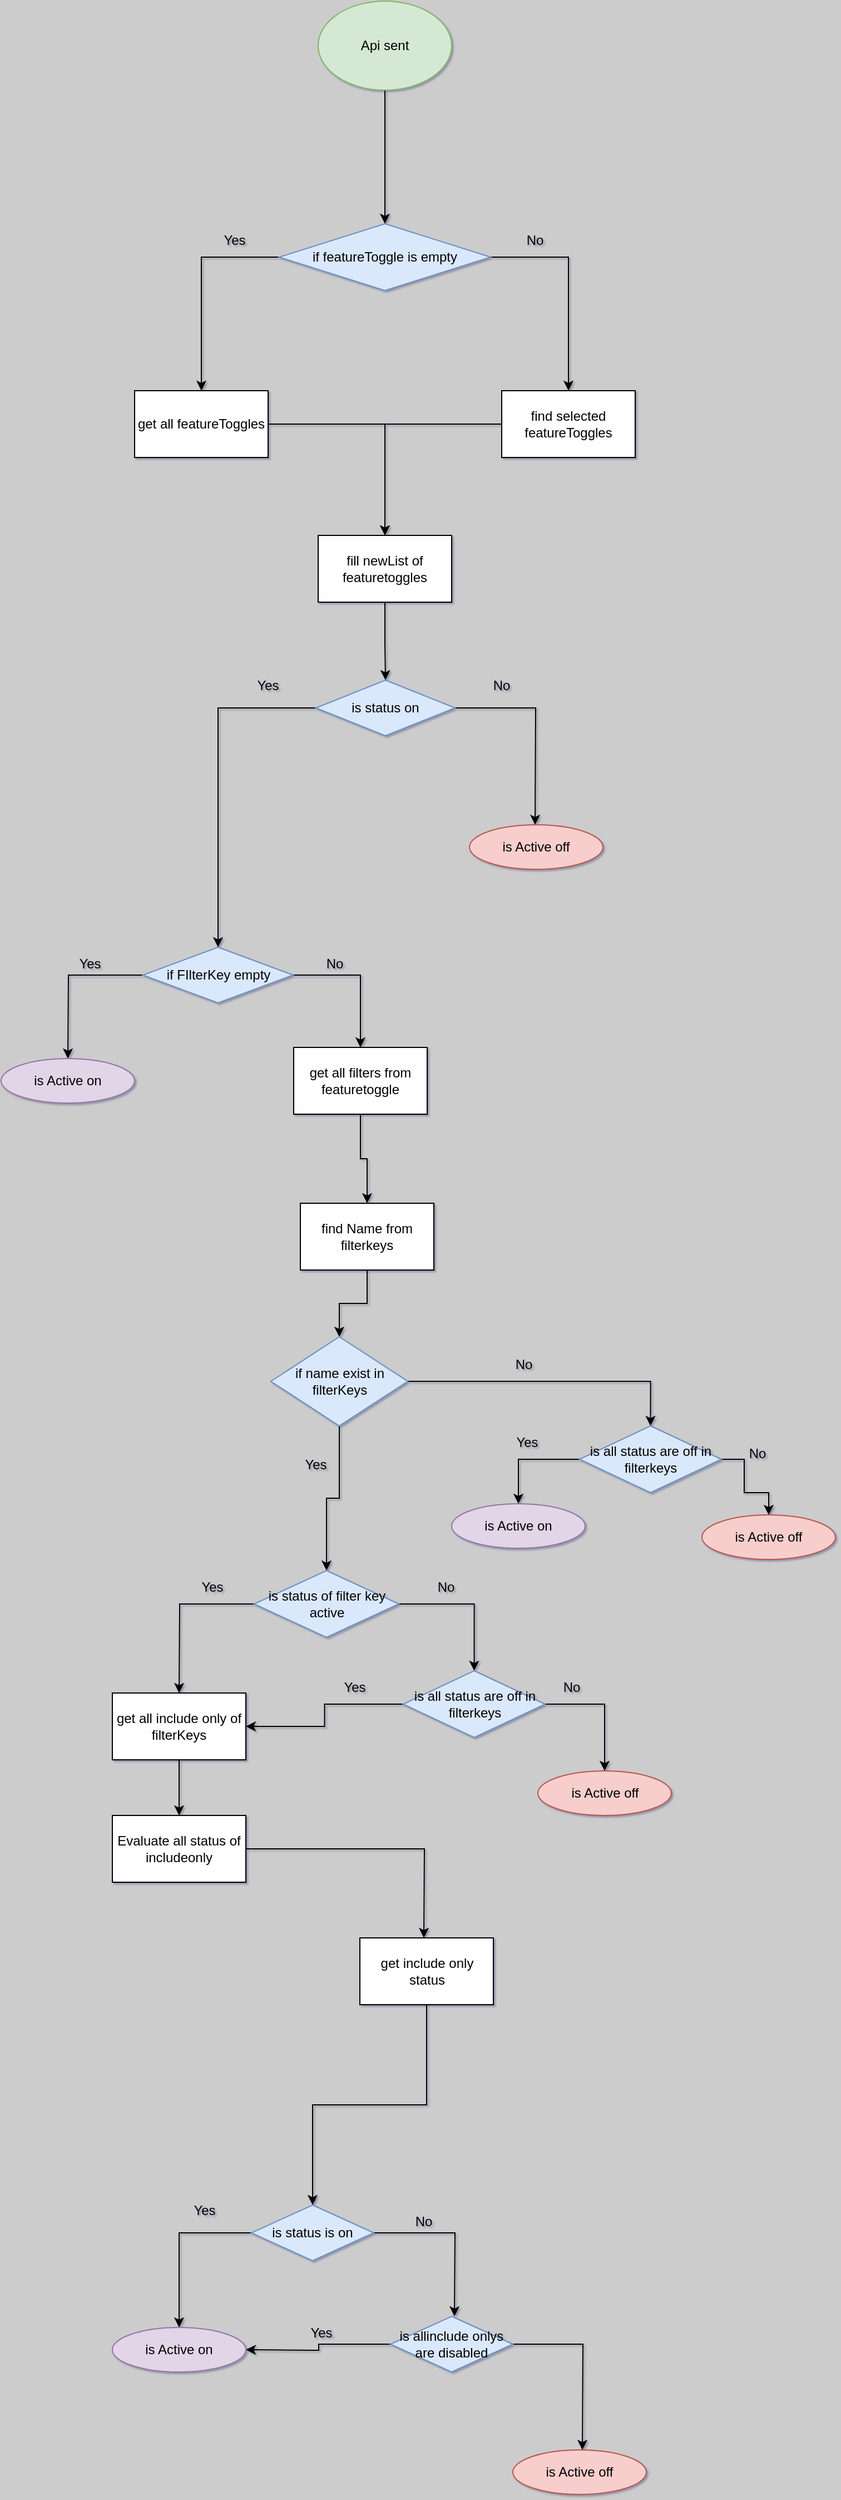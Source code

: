 <mxfile version="20.2.0" type="github">
  <diagram id="j-XDHTBuD2rSp_lL3WaC" name="Page-1">
    <mxGraphModel dx="1422" dy="798" grid="1" gridSize="10" guides="1" tooltips="1" connect="1" arrows="1" fold="1" page="1" pageScale="1" pageWidth="850" pageHeight="1100" background="#CCCCCC" math="0" shadow="1">
      <root>
        <mxCell id="0" />
        <mxCell id="1" parent="0" />
        <mxCell id="kHy15FCeTy088UBHcW_4-3" style="edgeStyle=orthogonalEdgeStyle;rounded=0;orthogonalLoop=1;jettySize=auto;html=1;entryX=0.5;entryY=0;entryDx=0;entryDy=0;" parent="1" source="kHy15FCeTy088UBHcW_4-1" target="kHy15FCeTy088UBHcW_4-2" edge="1">
          <mxGeometry relative="1" as="geometry" />
        </mxCell>
        <mxCell id="kHy15FCeTy088UBHcW_4-1" value="Api sent" style="ellipse;whiteSpace=wrap;html=1;fillColor=#d5e8d4;strokeColor=#82b366;" parent="1" vertex="1">
          <mxGeometry x="365" y="20" width="120" height="80" as="geometry" />
        </mxCell>
        <mxCell id="kHy15FCeTy088UBHcW_4-5" style="edgeStyle=orthogonalEdgeStyle;rounded=0;orthogonalLoop=1;jettySize=auto;html=1;" parent="1" source="kHy15FCeTy088UBHcW_4-2" target="kHy15FCeTy088UBHcW_4-4" edge="1">
          <mxGeometry relative="1" as="geometry" />
        </mxCell>
        <mxCell id="kHy15FCeTy088UBHcW_4-7" style="edgeStyle=orthogonalEdgeStyle;rounded=0;orthogonalLoop=1;jettySize=auto;html=1;" parent="1" source="kHy15FCeTy088UBHcW_4-2" target="kHy15FCeTy088UBHcW_4-6" edge="1">
          <mxGeometry relative="1" as="geometry" />
        </mxCell>
        <mxCell id="kHy15FCeTy088UBHcW_4-2" value="if featureToggle is empty" style="rhombus;whiteSpace=wrap;html=1;fillColor=#dae8fc;strokeColor=#6c8ebf;" parent="1" vertex="1">
          <mxGeometry x="330" y="220" width="190" height="60" as="geometry" />
        </mxCell>
        <mxCell id="kHy15FCeTy088UBHcW_4-12" style="edgeStyle=orthogonalEdgeStyle;rounded=0;orthogonalLoop=1;jettySize=auto;html=1;" parent="1" source="kHy15FCeTy088UBHcW_4-4" target="kHy15FCeTy088UBHcW_4-10" edge="1">
          <mxGeometry relative="1" as="geometry" />
        </mxCell>
        <mxCell id="kHy15FCeTy088UBHcW_4-4" value="get all featureToggles" style="rounded=0;whiteSpace=wrap;html=1;" parent="1" vertex="1">
          <mxGeometry x="200" y="370" width="120" height="60" as="geometry" />
        </mxCell>
        <mxCell id="kHy15FCeTy088UBHcW_4-13" style="edgeStyle=orthogonalEdgeStyle;rounded=0;orthogonalLoop=1;jettySize=auto;html=1;" parent="1" source="kHy15FCeTy088UBHcW_4-6" target="kHy15FCeTy088UBHcW_4-10" edge="1">
          <mxGeometry relative="1" as="geometry" />
        </mxCell>
        <mxCell id="kHy15FCeTy088UBHcW_4-6" value="find selected featureToggles" style="rounded=0;whiteSpace=wrap;html=1;" parent="1" vertex="1">
          <mxGeometry x="530" y="370" width="120" height="60" as="geometry" />
        </mxCell>
        <mxCell id="kHy15FCeTy088UBHcW_4-8" value="Yes" style="text;html=1;strokeColor=none;fillColor=none;align=center;verticalAlign=middle;whiteSpace=wrap;rounded=0;" parent="1" vertex="1">
          <mxGeometry x="260" y="220" width="60" height="30" as="geometry" />
        </mxCell>
        <mxCell id="kHy15FCeTy088UBHcW_4-9" value="No" style="text;html=1;strokeColor=none;fillColor=none;align=center;verticalAlign=middle;whiteSpace=wrap;rounded=0;" parent="1" vertex="1">
          <mxGeometry x="530" y="220" width="60" height="30" as="geometry" />
        </mxCell>
        <mxCell id="kHy15FCeTy088UBHcW_4-15" style="edgeStyle=orthogonalEdgeStyle;rounded=0;orthogonalLoop=1;jettySize=auto;html=1;entryX=0.5;entryY=0;entryDx=0;entryDy=0;" parent="1" source="kHy15FCeTy088UBHcW_4-10" target="kHy15FCeTy088UBHcW_4-14" edge="1">
          <mxGeometry relative="1" as="geometry" />
        </mxCell>
        <mxCell id="kHy15FCeTy088UBHcW_4-10" value="fill newList of featuretoggles" style="rounded=0;whiteSpace=wrap;html=1;" parent="1" vertex="1">
          <mxGeometry x="365" y="500" width="120" height="60" as="geometry" />
        </mxCell>
        <mxCell id="kHy15FCeTy088UBHcW_4-17" style="edgeStyle=orthogonalEdgeStyle;rounded=0;orthogonalLoop=1;jettySize=auto;html=1;entryX=0.5;entryY=0;entryDx=0;entryDy=0;" parent="1" source="kHy15FCeTy088UBHcW_4-14" target="kHy15FCeTy088UBHcW_4-23" edge="1">
          <mxGeometry relative="1" as="geometry">
            <mxPoint x="275" y="750" as="targetPoint" />
          </mxGeometry>
        </mxCell>
        <mxCell id="kHy15FCeTy088UBHcW_4-19" style="edgeStyle=orthogonalEdgeStyle;rounded=0;orthogonalLoop=1;jettySize=auto;html=1;entryX=0.5;entryY=0;entryDx=0;entryDy=0;" parent="1" source="kHy15FCeTy088UBHcW_4-14" edge="1">
          <mxGeometry relative="1" as="geometry">
            <mxPoint x="560" y="760" as="targetPoint" />
          </mxGeometry>
        </mxCell>
        <mxCell id="kHy15FCeTy088UBHcW_4-14" value="is status on" style="rhombus;whiteSpace=wrap;html=1;fillColor=#dae8fc;strokeColor=#6c8ebf;" parent="1" vertex="1">
          <mxGeometry x="363" y="630" width="125" height="50" as="geometry" />
        </mxCell>
        <mxCell id="kHy15FCeTy088UBHcW_4-20" value="No" style="text;html=1;strokeColor=none;fillColor=none;align=center;verticalAlign=middle;whiteSpace=wrap;rounded=0;" parent="1" vertex="1">
          <mxGeometry x="500" y="620" width="60" height="30" as="geometry" />
        </mxCell>
        <mxCell id="kHy15FCeTy088UBHcW_4-22" value="Yes" style="text;html=1;strokeColor=none;fillColor=none;align=center;verticalAlign=middle;whiteSpace=wrap;rounded=0;" parent="1" vertex="1">
          <mxGeometry x="290" y="620" width="60" height="30" as="geometry" />
        </mxCell>
        <mxCell id="kHy15FCeTy088UBHcW_4-26" style="edgeStyle=orthogonalEdgeStyle;rounded=0;orthogonalLoop=1;jettySize=auto;html=1;entryX=0.5;entryY=0;entryDx=0;entryDy=0;" parent="1" source="kHy15FCeTy088UBHcW_4-23" edge="1">
          <mxGeometry relative="1" as="geometry">
            <mxPoint x="140" y="970" as="targetPoint" />
          </mxGeometry>
        </mxCell>
        <mxCell id="kHy15FCeTy088UBHcW_4-29" style="edgeStyle=orthogonalEdgeStyle;rounded=0;orthogonalLoop=1;jettySize=auto;html=1;" parent="1" source="kHy15FCeTy088UBHcW_4-23" target="kHy15FCeTy088UBHcW_4-28" edge="1">
          <mxGeometry relative="1" as="geometry" />
        </mxCell>
        <mxCell id="kHy15FCeTy088UBHcW_4-23" value="if FIlterKey empty" style="rhombus;whiteSpace=wrap;html=1;fillColor=#dae8fc;strokeColor=#6c8ebf;" parent="1" vertex="1">
          <mxGeometry x="207.5" y="870" width="135" height="50" as="geometry" />
        </mxCell>
        <mxCell id="kHy15FCeTy088UBHcW_4-27" value="Yes" style="text;html=1;strokeColor=none;fillColor=none;align=center;verticalAlign=middle;whiteSpace=wrap;rounded=0;" parent="1" vertex="1">
          <mxGeometry x="130" y="870" width="60" height="30" as="geometry" />
        </mxCell>
        <mxCell id="kHy15FCeTy088UBHcW_4-81" style="edgeStyle=orthogonalEdgeStyle;rounded=0;orthogonalLoop=1;jettySize=auto;html=1;" parent="1" source="kHy15FCeTy088UBHcW_4-28" target="kHy15FCeTy088UBHcW_4-33" edge="1">
          <mxGeometry relative="1" as="geometry" />
        </mxCell>
        <mxCell id="kHy15FCeTy088UBHcW_4-28" value="get all filters from featuretoggle" style="rounded=0;whiteSpace=wrap;html=1;" parent="1" vertex="1">
          <mxGeometry x="343" y="960" width="120" height="60" as="geometry" />
        </mxCell>
        <mxCell id="kHy15FCeTy088UBHcW_4-31" value="No" style="text;html=1;strokeColor=none;fillColor=none;align=center;verticalAlign=middle;whiteSpace=wrap;rounded=0;" parent="1" vertex="1">
          <mxGeometry x="350" y="870" width="60" height="30" as="geometry" />
        </mxCell>
        <mxCell id="kHy15FCeTy088UBHcW_4-82" style="edgeStyle=orthogonalEdgeStyle;rounded=0;orthogonalLoop=1;jettySize=auto;html=1;entryX=0.5;entryY=0;entryDx=0;entryDy=0;" parent="1" source="kHy15FCeTy088UBHcW_4-33" target="kHy15FCeTy088UBHcW_4-35" edge="1">
          <mxGeometry relative="1" as="geometry">
            <mxPoint x="410" y="1330" as="targetPoint" />
          </mxGeometry>
        </mxCell>
        <mxCell id="kHy15FCeTy088UBHcW_4-33" value="find Name from filterkeys" style="rounded=0;whiteSpace=wrap;html=1;" parent="1" vertex="1">
          <mxGeometry x="349" y="1100" width="120" height="60" as="geometry" />
        </mxCell>
        <mxCell id="kHy15FCeTy088UBHcW_4-46" style="edgeStyle=orthogonalEdgeStyle;rounded=0;orthogonalLoop=1;jettySize=auto;html=1;entryX=0.5;entryY=0;entryDx=0;entryDy=0;" parent="1" source="kHy15FCeTy088UBHcW_4-35" target="kHy15FCeTy088UBHcW_4-45" edge="1">
          <mxGeometry relative="1" as="geometry" />
        </mxCell>
        <mxCell id="kHy15FCeTy088UBHcW_4-55" style="edgeStyle=orthogonalEdgeStyle;rounded=0;orthogonalLoop=1;jettySize=auto;html=1;entryX=0.5;entryY=0;entryDx=0;entryDy=0;" parent="1" source="kHy15FCeTy088UBHcW_4-35" edge="1" target="wpWeY2cVb0XNtCqaMB6h-1">
          <mxGeometry relative="1" as="geometry">
            <mxPoint x="630" y="1420" as="targetPoint" />
          </mxGeometry>
        </mxCell>
        <mxCell id="kHy15FCeTy088UBHcW_4-35" value="if name exist in filterKeys" style="rhombus;whiteSpace=wrap;html=1;fillColor=#dae8fc;strokeColor=#6c8ebf;" parent="1" vertex="1">
          <mxGeometry x="322.5" y="1220" width="123" height="80" as="geometry" />
        </mxCell>
        <mxCell id="kHy15FCeTy088UBHcW_4-44" value="Yes" style="text;html=1;strokeColor=none;fillColor=none;align=center;verticalAlign=middle;whiteSpace=wrap;rounded=0;" parent="1" vertex="1">
          <mxGeometry x="332.5" y="1320" width="60" height="30" as="geometry" />
        </mxCell>
        <mxCell id="kHy15FCeTy088UBHcW_4-49" style="edgeStyle=orthogonalEdgeStyle;rounded=0;orthogonalLoop=1;jettySize=auto;html=1;entryX=0.5;entryY=0;entryDx=0;entryDy=0;" parent="1" source="kHy15FCeTy088UBHcW_4-45" target="kHy15FCeTy088UBHcW_4-84" edge="1">
          <mxGeometry relative="1" as="geometry">
            <mxPoint x="500" y="1530" as="targetPoint" />
          </mxGeometry>
        </mxCell>
        <mxCell id="kHy15FCeTy088UBHcW_4-50" style="edgeStyle=orthogonalEdgeStyle;rounded=0;orthogonalLoop=1;jettySize=auto;html=1;" parent="1" source="kHy15FCeTy088UBHcW_4-45" edge="1">
          <mxGeometry relative="1" as="geometry">
            <mxPoint x="240" y="1540" as="targetPoint" />
          </mxGeometry>
        </mxCell>
        <mxCell id="kHy15FCeTy088UBHcW_4-45" value="is status of filter key active" style="rhombus;whiteSpace=wrap;html=1;fillColor=#dae8fc;strokeColor=#6c8ebf;" parent="1" vertex="1">
          <mxGeometry x="307.5" y="1430" width="130" height="60" as="geometry" />
        </mxCell>
        <mxCell id="kHy15FCeTy088UBHcW_4-51" value="Yes" style="text;html=1;strokeColor=none;fillColor=none;align=center;verticalAlign=middle;whiteSpace=wrap;rounded=0;" parent="1" vertex="1">
          <mxGeometry x="240" y="1430" width="60" height="30" as="geometry" />
        </mxCell>
        <mxCell id="kHy15FCeTy088UBHcW_4-53" value="No" style="text;html=1;strokeColor=none;fillColor=none;align=center;verticalAlign=middle;whiteSpace=wrap;rounded=0;" parent="1" vertex="1">
          <mxGeometry x="450" y="1430" width="60" height="30" as="geometry" />
        </mxCell>
        <mxCell id="kHy15FCeTy088UBHcW_4-56" value="No" style="text;html=1;strokeColor=none;fillColor=none;align=center;verticalAlign=middle;whiteSpace=wrap;rounded=0;" parent="1" vertex="1">
          <mxGeometry x="520" y="1230" width="60" height="30" as="geometry" />
        </mxCell>
        <mxCell id="kHy15FCeTy088UBHcW_4-59" style="edgeStyle=orthogonalEdgeStyle;rounded=0;orthogonalLoop=1;jettySize=auto;html=1;entryX=0.5;entryY=0;entryDx=0;entryDy=0;" parent="1" source="kHy15FCeTy088UBHcW_4-57" target="kHy15FCeTy088UBHcW_4-58" edge="1">
          <mxGeometry relative="1" as="geometry" />
        </mxCell>
        <mxCell id="kHy15FCeTy088UBHcW_4-57" value="get all include only of filterKeys" style="rounded=0;whiteSpace=wrap;html=1;" parent="1" vertex="1">
          <mxGeometry x="180" y="1540" width="120" height="60" as="geometry" />
        </mxCell>
        <mxCell id="kHy15FCeTy088UBHcW_4-61" style="edgeStyle=orthogonalEdgeStyle;rounded=0;orthogonalLoop=1;jettySize=auto;html=1;" parent="1" source="kHy15FCeTy088UBHcW_4-58" edge="1">
          <mxGeometry relative="1" as="geometry">
            <mxPoint x="460" y="1760" as="targetPoint" />
          </mxGeometry>
        </mxCell>
        <mxCell id="kHy15FCeTy088UBHcW_4-58" value="Evaluate all status of includeonly" style="rounded=0;whiteSpace=wrap;html=1;" parent="1" vertex="1">
          <mxGeometry x="180" y="1650" width="120" height="60" as="geometry" />
        </mxCell>
        <mxCell id="kHy15FCeTy088UBHcW_4-69" style="edgeStyle=orthogonalEdgeStyle;rounded=0;orthogonalLoop=1;jettySize=auto;html=1;" parent="1" source="kHy15FCeTy088UBHcW_4-66" target="kHy15FCeTy088UBHcW_4-68" edge="1">
          <mxGeometry relative="1" as="geometry" />
        </mxCell>
        <mxCell id="kHy15FCeTy088UBHcW_4-66" value="get include only status" style="rounded=0;whiteSpace=wrap;html=1;" parent="1" vertex="1">
          <mxGeometry x="402.5" y="1760" width="120" height="60" as="geometry" />
        </mxCell>
        <mxCell id="kHy15FCeTy088UBHcW_4-71" style="edgeStyle=orthogonalEdgeStyle;rounded=0;orthogonalLoop=1;jettySize=auto;html=1;" parent="1" source="kHy15FCeTy088UBHcW_4-68" target="kHy15FCeTy088UBHcW_4-97" edge="1">
          <mxGeometry relative="1" as="geometry">
            <mxPoint x="240" y="2100" as="targetPoint" />
          </mxGeometry>
        </mxCell>
        <mxCell id="kHy15FCeTy088UBHcW_4-75" style="edgeStyle=orthogonalEdgeStyle;rounded=0;orthogonalLoop=1;jettySize=auto;html=1;" parent="1" source="kHy15FCeTy088UBHcW_4-68" edge="1">
          <mxGeometry relative="1" as="geometry">
            <mxPoint x="487.5" y="2100" as="targetPoint" />
          </mxGeometry>
        </mxCell>
        <mxCell id="kHy15FCeTy088UBHcW_4-68" value="is status is on" style="rhombus;whiteSpace=wrap;html=1;fillColor=#dae8fc;strokeColor=#6c8ebf;" parent="1" vertex="1">
          <mxGeometry x="305" y="2000" width="110" height="50" as="geometry" />
        </mxCell>
        <mxCell id="kHy15FCeTy088UBHcW_4-72" value="Yes" style="text;html=1;strokeColor=none;fillColor=none;align=center;verticalAlign=middle;whiteSpace=wrap;rounded=0;" parent="1" vertex="1">
          <mxGeometry x="233" y="1990" width="60" height="30" as="geometry" />
        </mxCell>
        <mxCell id="kHy15FCeTy088UBHcW_4-76" value="No" style="text;html=1;strokeColor=none;fillColor=none;align=center;verticalAlign=middle;whiteSpace=wrap;rounded=0;" parent="1" vertex="1">
          <mxGeometry x="430" y="2000" width="60" height="30" as="geometry" />
        </mxCell>
        <mxCell id="kHy15FCeTy088UBHcW_4-85" style="edgeStyle=orthogonalEdgeStyle;rounded=0;orthogonalLoop=1;jettySize=auto;html=1;" parent="1" source="kHy15FCeTy088UBHcW_4-84" target="kHy15FCeTy088UBHcW_4-57" edge="1">
          <mxGeometry relative="1" as="geometry" />
        </mxCell>
        <mxCell id="kHy15FCeTy088UBHcW_4-100" style="edgeStyle=orthogonalEdgeStyle;rounded=0;orthogonalLoop=1;jettySize=auto;html=1;entryX=0.5;entryY=0;entryDx=0;entryDy=0;" parent="1" source="kHy15FCeTy088UBHcW_4-84" target="kHy15FCeTy088UBHcW_4-99" edge="1">
          <mxGeometry relative="1" as="geometry">
            <mxPoint x="622.5" y="1600" as="targetPoint" />
            <Array as="points">
              <mxPoint x="622.5" y="1550" />
            </Array>
          </mxGeometry>
        </mxCell>
        <mxCell id="kHy15FCeTy088UBHcW_4-84" value="is all status are off in filterkeys" style="rhombus;whiteSpace=wrap;html=1;fillColor=#dae8fc;strokeColor=#6c8ebf;" parent="1" vertex="1">
          <mxGeometry x="441.5" y="1520" width="127.5" height="60" as="geometry" />
        </mxCell>
        <mxCell id="kHy15FCeTy088UBHcW_4-86" value="Yes" style="text;html=1;strokeColor=none;fillColor=none;align=center;verticalAlign=middle;whiteSpace=wrap;rounded=0;" parent="1" vertex="1">
          <mxGeometry x="368" y="1520" width="60" height="30" as="geometry" />
        </mxCell>
        <mxCell id="kHy15FCeTy088UBHcW_4-87" value="is Active off" style="ellipse;whiteSpace=wrap;html=1;fillColor=#f8cecc;strokeColor=#b85450;" parent="1" vertex="1">
          <mxGeometry x="501" y="760" width="120" height="40" as="geometry" />
        </mxCell>
        <mxCell id="kHy15FCeTy088UBHcW_4-90" value="is Active on" style="ellipse;whiteSpace=wrap;html=1;fillColor=#e1d5e7;strokeColor=#9673a6;" parent="1" vertex="1">
          <mxGeometry x="80" y="970" width="120" height="40" as="geometry" />
        </mxCell>
        <mxCell id="kHy15FCeTy088UBHcW_4-94" style="edgeStyle=orthogonalEdgeStyle;rounded=0;orthogonalLoop=1;jettySize=auto;html=1;entryX=1;entryY=0.5;entryDx=0;entryDy=0;" parent="1" source="kHy15FCeTy088UBHcW_4-93" edge="1">
          <mxGeometry relative="1" as="geometry">
            <mxPoint x="300" y="2130" as="targetPoint" />
          </mxGeometry>
        </mxCell>
        <mxCell id="kHy15FCeTy088UBHcW_4-96" style="edgeStyle=orthogonalEdgeStyle;rounded=0;orthogonalLoop=1;jettySize=auto;html=1;" parent="1" source="kHy15FCeTy088UBHcW_4-93" edge="1">
          <mxGeometry relative="1" as="geometry">
            <mxPoint x="602.5" y="2220" as="targetPoint" />
          </mxGeometry>
        </mxCell>
        <mxCell id="kHy15FCeTy088UBHcW_4-93" value="is allinclude onlys are disabled" style="rhombus;whiteSpace=wrap;html=1;fillColor=#dae8fc;strokeColor=#6c8ebf;" parent="1" vertex="1">
          <mxGeometry x="430" y="2100" width="110" height="50" as="geometry" />
        </mxCell>
        <mxCell id="kHy15FCeTy088UBHcW_4-95" value="Yes" style="text;html=1;strokeColor=none;fillColor=none;align=center;verticalAlign=middle;whiteSpace=wrap;rounded=0;" parent="1" vertex="1">
          <mxGeometry x="337.5" y="2100" width="60" height="30" as="geometry" />
        </mxCell>
        <mxCell id="kHy15FCeTy088UBHcW_4-97" value="is Active on" style="ellipse;whiteSpace=wrap;html=1;fillColor=#e1d5e7;strokeColor=#9673a6;" parent="1" vertex="1">
          <mxGeometry x="180" y="2110" width="120" height="40" as="geometry" />
        </mxCell>
        <mxCell id="kHy15FCeTy088UBHcW_4-98" value="is Active off" style="ellipse;whiteSpace=wrap;html=1;fillColor=#f8cecc;strokeColor=#b85450;" parent="1" vertex="1">
          <mxGeometry x="540" y="2220" width="120" height="40" as="geometry" />
        </mxCell>
        <mxCell id="kHy15FCeTy088UBHcW_4-99" value="is Active off" style="ellipse;whiteSpace=wrap;html=1;fillColor=#f8cecc;strokeColor=#b85450;" parent="1" vertex="1">
          <mxGeometry x="562.5" y="1610" width="120" height="40" as="geometry" />
        </mxCell>
        <mxCell id="kHy15FCeTy088UBHcW_4-101" value="No" style="text;html=1;strokeColor=none;fillColor=none;align=center;verticalAlign=middle;whiteSpace=wrap;rounded=0;" parent="1" vertex="1">
          <mxGeometry x="562.5" y="1520" width="60" height="30" as="geometry" />
        </mxCell>
        <mxCell id="wpWeY2cVb0XNtCqaMB6h-3" style="edgeStyle=orthogonalEdgeStyle;rounded=0;orthogonalLoop=1;jettySize=auto;html=1;" edge="1" parent="1" source="wpWeY2cVb0XNtCqaMB6h-1" target="wpWeY2cVb0XNtCqaMB6h-2">
          <mxGeometry relative="1" as="geometry">
            <Array as="points">
              <mxPoint x="748" y="1330" />
              <mxPoint x="748" y="1360" />
              <mxPoint x="770" y="1360" />
            </Array>
          </mxGeometry>
        </mxCell>
        <mxCell id="wpWeY2cVb0XNtCqaMB6h-6" style="edgeStyle=orthogonalEdgeStyle;rounded=0;orthogonalLoop=1;jettySize=auto;html=1;entryX=0.5;entryY=0;entryDx=0;entryDy=0;" edge="1" parent="1" source="wpWeY2cVb0XNtCqaMB6h-1" target="wpWeY2cVb0XNtCqaMB6h-5">
          <mxGeometry relative="1" as="geometry">
            <Array as="points">
              <mxPoint x="545" y="1330" />
            </Array>
          </mxGeometry>
        </mxCell>
        <mxCell id="wpWeY2cVb0XNtCqaMB6h-1" value="is all status are off in filterkeys" style="rhombus;whiteSpace=wrap;html=1;fillColor=#dae8fc;strokeColor=#6c8ebf;" vertex="1" parent="1">
          <mxGeometry x="600" y="1300" width="127.5" height="60" as="geometry" />
        </mxCell>
        <mxCell id="wpWeY2cVb0XNtCqaMB6h-2" value="is Active off" style="ellipse;whiteSpace=wrap;html=1;fillColor=#f8cecc;strokeColor=#b85450;" vertex="1" parent="1">
          <mxGeometry x="710" y="1380" width="120" height="40" as="geometry" />
        </mxCell>
        <mxCell id="wpWeY2cVb0XNtCqaMB6h-4" value="No" style="text;html=1;strokeColor=none;fillColor=none;align=center;verticalAlign=middle;whiteSpace=wrap;rounded=0;" vertex="1" parent="1">
          <mxGeometry x="730" y="1310" width="60" height="30" as="geometry" />
        </mxCell>
        <mxCell id="wpWeY2cVb0XNtCqaMB6h-5" value="is Active on" style="ellipse;whiteSpace=wrap;html=1;fillColor=#e1d5e7;strokeColor=#9673a6;" vertex="1" parent="1">
          <mxGeometry x="485" y="1370" width="120" height="40" as="geometry" />
        </mxCell>
        <mxCell id="wpWeY2cVb0XNtCqaMB6h-7" value="Yes" style="text;html=1;strokeColor=none;fillColor=none;align=center;verticalAlign=middle;whiteSpace=wrap;rounded=0;" vertex="1" parent="1">
          <mxGeometry x="522.5" y="1300" width="60" height="30" as="geometry" />
        </mxCell>
      </root>
    </mxGraphModel>
  </diagram>
</mxfile>
